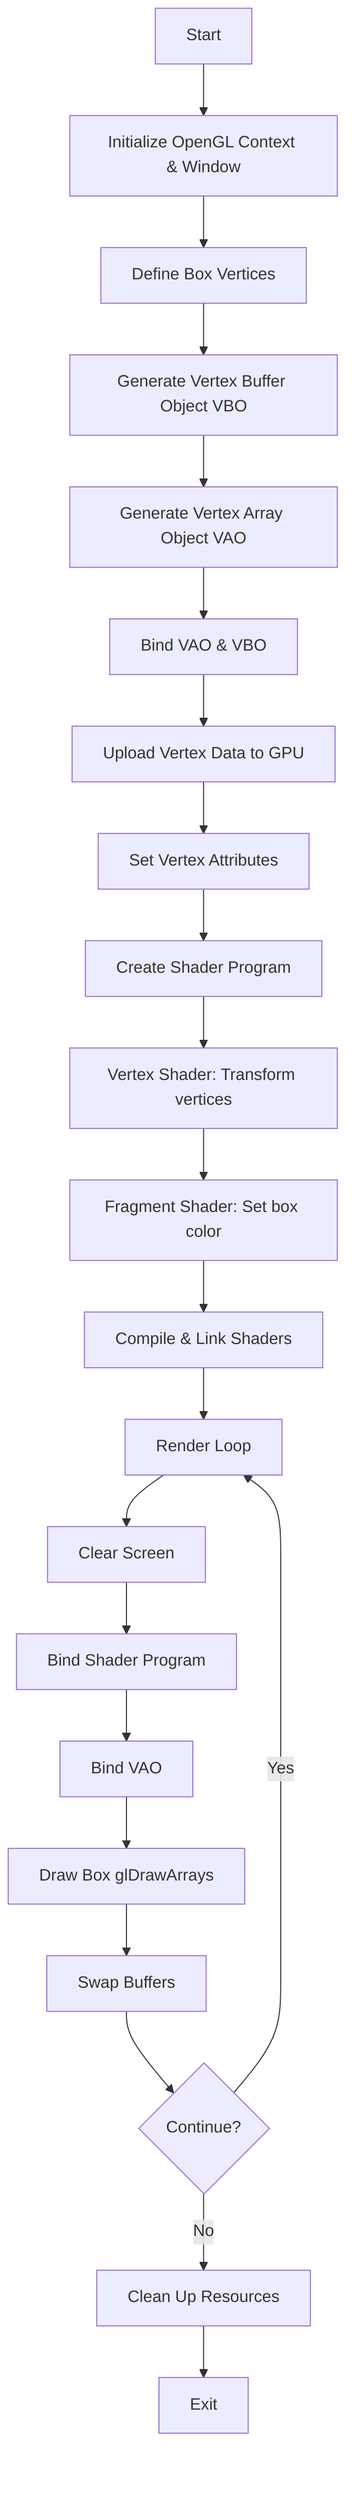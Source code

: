 flowchart TD
A[Start] --> B[Initialize OpenGL Context & Window]
B --> C[Define Box Vertices]
C --> D[Generate Vertex Buffer Object VBO]
D --> E[Generate Vertex Array Object VAO]
E --> F[Bind VAO & VBO]
F --> G[Upload Vertex Data to GPU]
G --> H[Set Vertex Attributes]
H --> I[Create Shader Program]
I --> J[Vertex Shader: Transform vertices]
J --> K[Fragment Shader: Set box color]
K --> L[Compile & Link Shaders]
L --> M[Render Loop]
M --> N[Clear Screen]
N --> O[Bind Shader Program]
O --> P[Bind VAO]
P --> Q[Draw Box glDrawArrays]
Q --> R[Swap Buffers]
R --> S{Continue?}
S --> |Yes| M
S --> |No| T[Clean Up Resources]
T --> U[Exit]